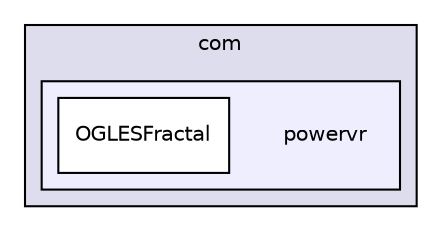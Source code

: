 digraph "PVR/SDK_3.4/Examples/Advanced/Fractal/OGLES/Build/Android/src/com/powervr" {
  compound=true
  node [ fontsize="10", fontname="Helvetica"];
  edge [ labelfontsize="10", labelfontname="Helvetica"];
  subgraph clusterdir_de22ce8ec33641c3d23d5d3e09b5abc9 {
    graph [ bgcolor="#ddddee", pencolor="black", label="com" fontname="Helvetica", fontsize="10", URL="dir_de22ce8ec33641c3d23d5d3e09b5abc9.html"]
  subgraph clusterdir_87c5678e4dfbb7d5eb4423da62cda778 {
    graph [ bgcolor="#eeeeff", pencolor="black", label="" URL="dir_87c5678e4dfbb7d5eb4423da62cda778.html"];
    dir_87c5678e4dfbb7d5eb4423da62cda778 [shape=plaintext label="powervr"];
    dir_2dda9d6031aea678588d2a2f12603ffb [shape=box label="OGLESFractal" color="black" fillcolor="white" style="filled" URL="dir_2dda9d6031aea678588d2a2f12603ffb.html"];
  }
  }
}
